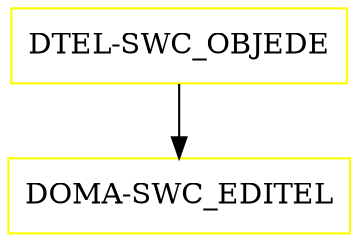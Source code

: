 digraph G {
  "DTEL-SWC_OBJEDE" [shape=box,color=yellow];
  "DOMA-SWC_EDITEL" [shape=box,color=yellow,URL="./DOMA_SWC_EDITEL.html"];
  "DTEL-SWC_OBJEDE" -> "DOMA-SWC_EDITEL";
}
